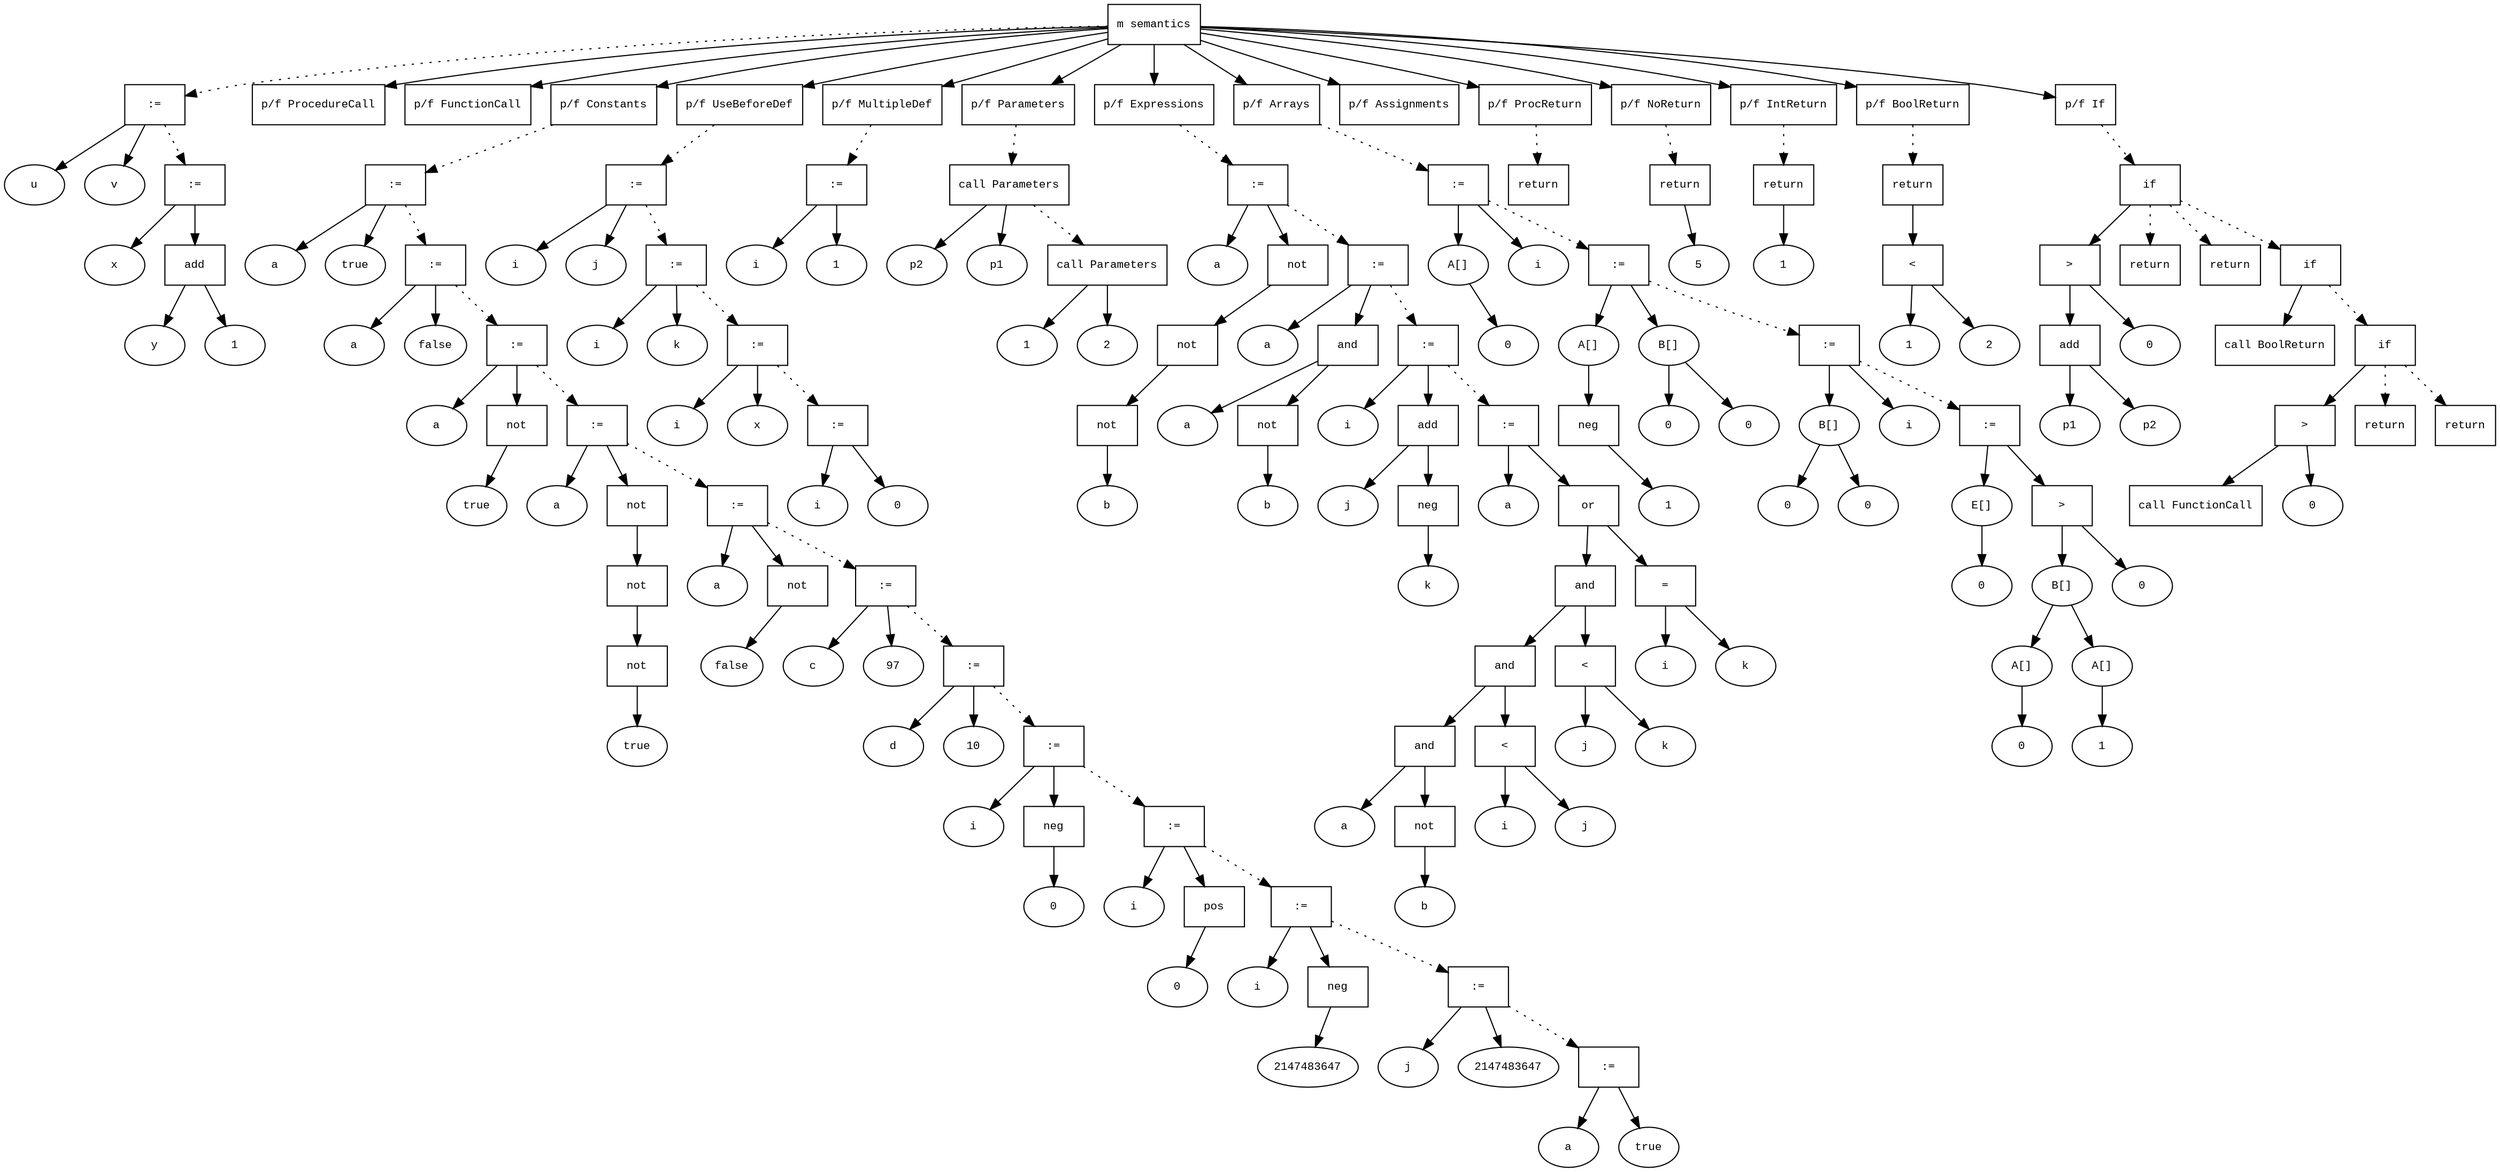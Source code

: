 digraph AST {
  graph [fontname="Times New Roman",fontsize=10];
  node  [fontname="Courier New",fontsize=10];
  edge  [fontname="Times New Roman",fontsize=10];

  node0 [label="m semantics",shape=box];
  node221 [label=":=",shape=box];
  node219 [label="u",shape=ellipse];
  node221->node219;
  node220 [label="v",shape=ellipse];
  node221->node220;
  node0 -> node221 [style=dotted];
  node226 [label=":=",shape=box];
  node222 [label="x",shape=ellipse];
  node226->node222;
  node225 [label="add",shape=box];
  node223 [label="y",shape=ellipse];
  node225->node223;
  node224 [label="1",shape=ellipse];
  node225->node224;
  node226->node225;
  node221 -> node226 [style=dotted];
  node11 [label="p/f ProcedureCall",shape=box];
  node0 -> node11;
  node13 [label="p/f FunctionCall",shape=box];
  node0 -> node13;
  node14 [label="p/f Constants",shape=box];
  node22 [label=":=",shape=box];
  node20 [label="a",shape=ellipse];
  node22->node20;
  node21 [label="true",shape=ellipse];
  node22->node21;
  node14 -> node22 [style=dotted];
  node25 [label=":=",shape=box];
  node23 [label="a",shape=ellipse];
  node25->node23;
  node24 [label="false",shape=ellipse];
  node25->node24;
  node22 -> node25 [style=dotted];
  node29 [label=":=",shape=box];
  node26 [label="a",shape=ellipse];
  node29->node26;
  node28 [label="not",shape=box];
  node27 [label="true",shape=ellipse];
  node28->node27;
  node29->node28;
  node25 -> node29 [style=dotted];
  node35 [label=":=",shape=box];
  node30 [label="a",shape=ellipse];
  node35->node30;
  node34 [label="not",shape=box];
  node33 [label="not",shape=box];
  node32 [label="not",shape=box];
  node31 [label="true",shape=ellipse];
  node32->node31;
  node33->node32;
  node34->node33;
  node35->node34;
  node29 -> node35 [style=dotted];
  node39 [label=":=",shape=box];
  node36 [label="a",shape=ellipse];
  node39->node36;
  node38 [label="not",shape=box];
  node37 [label="false",shape=ellipse];
  node38->node37;
  node39->node38;
  node35 -> node39 [style=dotted];
  node42 [label=":=",shape=box];
  node40 [label="c",shape=ellipse];
  node42->node40;
  node41 [label="97",shape=ellipse];
  node42->node41;
  node39 -> node42 [style=dotted];
  node45 [label=":=",shape=box];
  node43 [label="d",shape=ellipse];
  node45->node43;
  node44 [label="10",shape=ellipse];
  node45->node44;
  node42 -> node45 [style=dotted];
  node49 [label=":=",shape=box];
  node46 [label="i",shape=ellipse];
  node49->node46;
  node48 [label="neg",shape=box];
  node47 [label="0",shape=ellipse];
  node48->node47;
  node49->node48;
  node45 -> node49 [style=dotted];
  node53 [label=":=",shape=box];
  node50 [label="i",shape=ellipse];
  node53->node50;
  node52 [label="pos",shape=box];
  node51 [label="0",shape=ellipse];
  node52->node51;
  node53->node52;
  node49 -> node53 [style=dotted];
  node57 [label=":=",shape=box];
  node54 [label="i",shape=ellipse];
  node57->node54;
  node56 [label="neg",shape=box];
  node55 [label="2147483647",shape=ellipse];
  node56->node55;
  node57->node56;
  node53 -> node57 [style=dotted];
  node60 [label=":=",shape=box];
  node58 [label="j",shape=ellipse];
  node60->node58;
  node59 [label="2147483647",shape=ellipse];
  node60->node59;
  node57 -> node60 [style=dotted];
  node63 [label=":=",shape=box];
  node61 [label="a",shape=ellipse];
  node63->node61;
  node62 [label="true",shape=ellipse];
  node63->node62;
  node60 -> node63 [style=dotted];
  node0 -> node14;
  node65 [label="p/f UseBeforeDef",shape=box];
  node69 [label=":=",shape=box];
  node67 [label="i",shape=ellipse];
  node69->node67;
  node68 [label="j",shape=ellipse];
  node69->node68;
  node65 -> node69 [style=dotted];
  node72 [label=":=",shape=box];
  node70 [label="i",shape=ellipse];
  node72->node70;
  node71 [label="k",shape=ellipse];
  node72->node71;
  node69 -> node72 [style=dotted];
  node75 [label=":=",shape=box];
  node73 [label="i",shape=ellipse];
  node75->node73;
  node74 [label="x",shape=ellipse];
  node75->node74;
  node72 -> node75 [style=dotted];
  node78 [label=":=",shape=box];
  node76 [label="i",shape=ellipse];
  node78->node76;
  node77 [label="0",shape=ellipse];
  node78->node77;
  node75 -> node78 [style=dotted];
  node0 -> node65;
  node80 [label="p/f MultipleDef",shape=box];
  node84 [label=":=",shape=box];
  node82 [label="i",shape=ellipse];
  node84->node82;
  node83 [label="1",shape=ellipse];
  node84->node83;
  node80 -> node84 [style=dotted];
  node0 -> node80;
  node86 [label="p/f Parameters",shape=box];
  node88 [label="call Parameters",shape=box];
  node89 [label="p2",shape=ellipse];
  node88->node89;
  node90 [label="p1",shape=ellipse];
  node88->node90;
  node86 -> node88 [style=dotted];
  node93 [label="call Parameters",shape=box];
  node94 [label="1",shape=ellipse];
  node93->node94;
  node95 [label="2",shape=ellipse];
  node93->node95;
  node88 -> node93 [style=dotted];
  node0 -> node86;
  node98 [label="p/f Expressions",shape=box];
  node108 [label=":=",shape=box];
  node103 [label="a",shape=ellipse];
  node108->node103;
  node107 [label="not",shape=box];
  node106 [label="not",shape=box];
  node105 [label="not",shape=box];
  node104 [label="b",shape=ellipse];
  node105->node104;
  node106->node105;
  node107->node106;
  node108->node107;
  node98 -> node108 [style=dotted];
  node114 [label=":=",shape=box];
  node109 [label="a",shape=ellipse];
  node114->node109;
  node113 [label="and",shape=box];
  node110 [label="a",shape=ellipse];
  node113->node110;
  node112 [label="not",shape=box];
  node111 [label="b",shape=ellipse];
  node112->node111;
  node113->node112;
  node114->node113;
  node108 -> node114 [style=dotted];
  node120 [label=":=",shape=box];
  node115 [label="i",shape=ellipse];
  node120->node115;
  node119 [label="add",shape=box];
  node116 [label="j",shape=ellipse];
  node119->node116;
  node118 [label="neg",shape=box];
  node117 [label="k",shape=ellipse];
  node118->node117;
  node119->node118;
  node120->node119;
  node114 -> node120 [style=dotted];
  node138 [label=":=",shape=box];
  node121 [label="a",shape=ellipse];
  node138->node121;
  node137 [label="or",shape=box];
  node133 [label="and",shape=box];
  node129 [label="and",shape=box];
  node125 [label="and",shape=box];
  node122 [label="a",shape=ellipse];
  node125->node122;
  node124 [label="not",shape=box];
  node123 [label="b",shape=ellipse];
  node124->node123;
  node125->node124;
  node129->node125;
  node128 [label="<",shape=box];
  node126 [label="i",shape=ellipse];
  node128->node126;
  node127 [label="j",shape=ellipse];
  node128->node127;
  node129->node128;
  node133->node129;
  node132 [label="<",shape=box];
  node130 [label="j",shape=ellipse];
  node132->node130;
  node131 [label="k",shape=ellipse];
  node132->node131;
  node133->node132;
  node137->node133;
  node136 [label="=",shape=box];
  node134 [label="i",shape=ellipse];
  node136->node134;
  node135 [label="k",shape=ellipse];
  node136->node135;
  node137->node136;
  node138->node137;
  node120 -> node138 [style=dotted];
  node0 -> node98;
  node139 [label="p/f Arrays",shape=box];
  node154 [label=":=",shape=box];
  node151 [label="A[]",shape=ellipse];
  node152 [label="0",shape=ellipse];
  node151-> node152;
  node154->node151;
  node153 [label="i",shape=ellipse];
  node154->node153;
  node139 -> node154 [style=dotted];
  node161 [label=":=",shape=box];
  node155 [label="A[]",shape=ellipse];
  node157 [label="neg",shape=box];
  node156 [label="1",shape=ellipse];
  node157->node156;
  node155-> node157;
  node161->node155;
  node158 [label="B[]",shape=ellipse];
  node159 [label="0",shape=ellipse];
  node158-> node159;
  node160 [label="0",shape=ellipse];
  node158-> node160;
  node161->node158;
  node154 -> node161 [style=dotted];
  node166 [label=":=",shape=box];
  node162 [label="B[]",shape=ellipse];
  node163 [label="0",shape=ellipse];
  node162-> node163;
  node164 [label="0",shape=ellipse];
  node162-> node164;
  node166->node162;
  node165 [label="i",shape=ellipse];
  node166->node165;
  node161 -> node166 [style=dotted];
  node176 [label=":=",shape=box];
  node167 [label="E[]",shape=ellipse];
  node168 [label="0",shape=ellipse];
  node167-> node168;
  node176->node167;
  node175 [label=">",shape=box];
  node169 [label="B[]",shape=ellipse];
  node170 [label="A[]",shape=ellipse];
  node171 [label="0",shape=ellipse];
  node170-> node171;
  node169-> node170;
  node172 [label="A[]",shape=ellipse];
  node173 [label="1",shape=ellipse];
  node172-> node173;
  node169-> node172;
  node175->node169;
  node174 [label="0",shape=ellipse];
  node175->node174;
  node176->node175;
  node166 -> node176 [style=dotted];
  node0 -> node139;
  node178 [label="p/f Assignments",shape=box];
  node0 -> node178;
  node181 [label="p/f ProcReturn",shape=box];
  node182 [label="return",shape=box];
  node181 -> node182 [style=dotted];
  node0 -> node181;
  node184 [label="p/f NoReturn",shape=box];
  node186 [label="return",shape=box];
  node185 [label="5",shape=ellipse];
  node186->node185;
  node184 -> node186 [style=dotted];
  node0 -> node184;
  node188 [label="p/f IntReturn",shape=box];
  node190 [label="return",shape=box];
  node189 [label="1",shape=ellipse];
  node190->node189;
  node188 -> node190 [style=dotted];
  node0 -> node188;
  node192 [label="p/f BoolReturn",shape=box];
  node196 [label="return",shape=box];
  node195 [label="<",shape=box];
  node193 [label="1",shape=ellipse];
  node195->node193;
  node194 [label="2",shape=ellipse];
  node195->node194;
  node196->node195;
  node192 -> node196 [style=dotted];
  node0 -> node192;
  node198 [label="p/f If",shape=box];
  node206 [label="if",shape=box];
  node203 [label=">",shape=box];
  node201 [label="add",shape=box];
  node199 [label="p1",shape=ellipse];
  node201->node199;
  node200 [label="p2",shape=ellipse];
  node201->node200;
  node203->node201;
  node202 [label="0",shape=ellipse];
  node203->node202;
  node206->node203;
  node204 [label="return",shape=box];
  node206 -> node204 [style=dotted];
  node205 [label="return",shape=box];
  node206 -> node205 [style=dotted];
  node198 -> node206 [style=dotted];
  node218 [label="if",shape=box];
  node208 [label="call BoolReturn",shape=box];
  node218->node208;
  node217 [label="if",shape=box];
  node214 [label=">",shape=box];
  node211 [label="call FunctionCall",shape=box];
  node214->node211;
  node213 [label="0",shape=ellipse];
  node214->node213;
  node217->node214;
  node215 [label="return",shape=box];
  node217 -> node215 [style=dotted];
  node216 [label="return",shape=box];
  node217 -> node216 [style=dotted];
  node218 -> node217 [style=dotted];
  node206 -> node218 [style=dotted];
  node0 -> node198;
}

